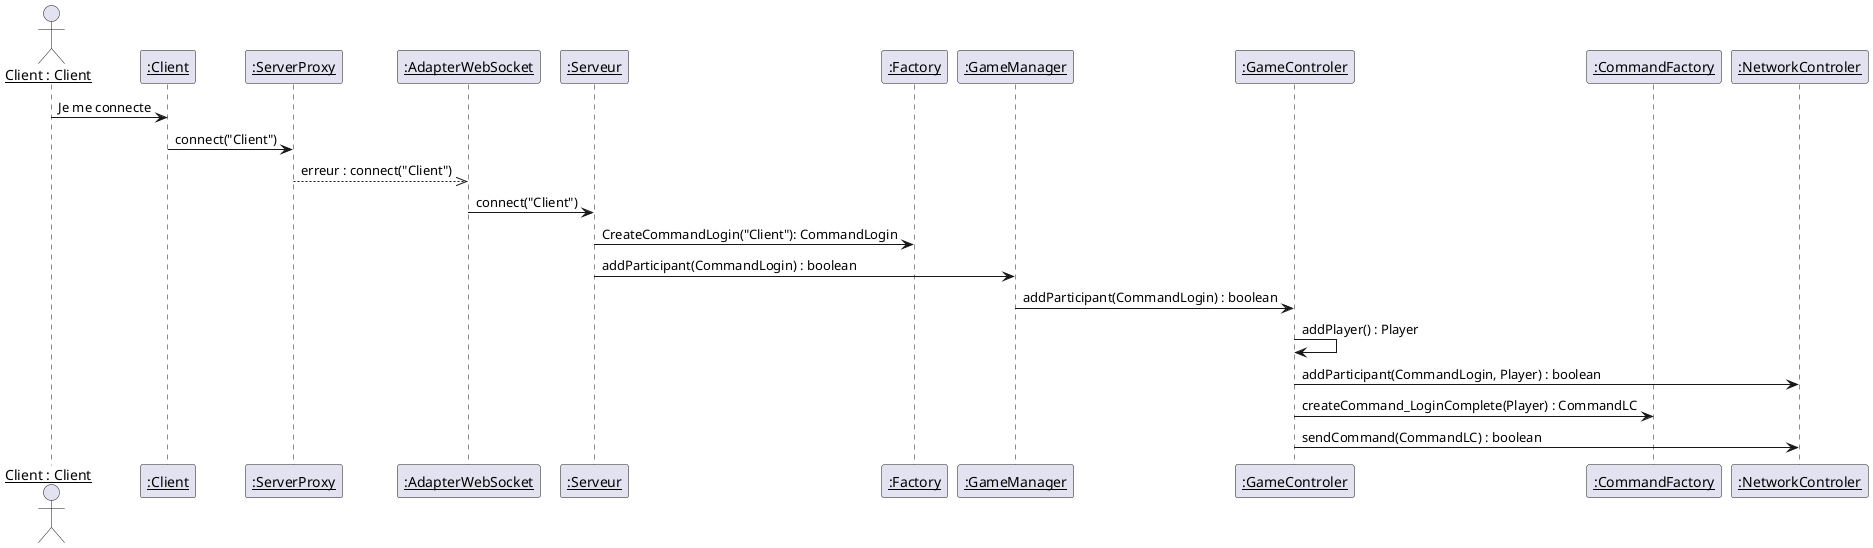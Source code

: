 # Diagrammes de séquence 
# Connexion Client vers Serveur

Pour que le client et le serveur communiquent, il faut une connexion entre ces 2 entités. Pour ce faire, nous utilisons un proxy qui fait le lie entre le TypeScript du client et l'adapter de websocket qui est en Java.

## Connexion d'un client
[plantuml]
....
@startuml

actor "__Client : Client__" as client
participant "__:Client__" as Client
participant "__:ServerProxy__" as ServerProxy
participant "__:AdapterWebSocket__" as AdapterWebSocket
participant "__:Serveur__" as Serveur

participant "__:Factory__" as Factory
participant "__:GameManager__" as GameManager
participant "__:GameControler__" as GameControler
participant "__:CommandFactory__" as CommandFactory
participant "__:NetworkControler__" as NetworkControler

client -> Client : Je me connecte
Client -> ServerProxy : connect("Client")
ServerProxy -->> AdapterWebSocket : erreur : connect("Client")
AdapterWebSocket -> Serveur : connect("Client")
Serveur -> Factory : CreateCommandLogin("Client"): CommandLogin
Serveur -> GameManager : addParticipant(CommandLogin) : boolean
GameManager -> GameControler : addParticipant(CommandLogin) : boolean
GameControler -> GameControler : addPlayer() : Player
GameControler -> NetworkControler : addParticipant(CommandLogin, Player) : boolean
GameControler -> CommandFactory : createCommand_LoginComplete(Player) : CommandLC
GameControler -> NetworkControler : sendCommand(CommandLC) : boolean
@enduml
....

[plantuml]
....
@startuml

Client -> ServerProxy : connect("Joueur")
ServerProxy -->> AdapterWebSocket : "Connection"
AdapterWebSocket --> Serveur : connect("Joueur")

@enduml
....



## Echange entre un joueur et la banque/le port
[plantuml]
....

actor "__Nathan : Client__" as nathan
actor "__Autres : Client__" as autres
participant "__:Client__" as Client
participant "__:ServerProxy__" as ServerProxy
participant "__:AdapterWebSocket__" as AdapterWebSocket
participant "__:Serveur__" as Serveur

nathan -> Client : Echanger 4 pierres et 1 brique
Client -> ServerProxy : Erreur : Echanger({"pierre":4}, {"brique":1})
ServerProxy ->> AdapterWebSocket : Echanger({"pierre":4}, {"brique":1})
AdapterWebSocket -> Serveur : Echanger({"pierre":4}, {"brique":1})
AdapterWebSocket ->> ServerProxy : erreur


Serveur -> AdapterWebSocket : result("Nathan perd x ressources")
Serveur -> AdapterWebSocket : result("La/les carte(s) xx")
AdapterWebSocket ->> ServerProxy : result("Nathan perd x ressources")
AdapterWebSocket ->> ServerProxy : result("La/les carte(s) xx")
ServerProxy -> Client : result("Nathan perd x ressources")
ServerProxy -> Client : result("La/les carte(s) xx")
Client -> autres : result("Nathan perd x ressources")
Client -> nathan : result("La/les carte(s) xx")
....

## Echange entre un joueur et un autre joueur
[plantuml]
....

actor "__Nathan : Client__" as nathan
actor "__Sunye : Client__" as sunye
participant "__:Client__" as Client
participant "__:ServerProxy__" as ServerProxy
participant "__:AdapterWebSocket__" as AdapterWebSocket
participant "__:Serveur__" as Serveur

nathan -> Client : Echanger 1 pierre contre 1 brique à Sunye
Client -> ServerProxy : Erreur : Echanger({"pierre":1}, {"brique":1}, "Nathan")
ServerProxy -->> AdapterWebSocket : Echanger({"pierre":1}, {"brique":1}, "Nathan")
AdapterWebSocket -> Serveur : Echanger({"pierre":1}, {"brique":1}, "Nathan")
AdapterWebSocket ->> ServerProxy : error


Serveur -> AdapterWebSocket : result("Nathan te propose un échange avec les ressources 1 pierre contre 1 brique")
AdapterWebSocket -->> ServerProxy : result("Nathan te propose un échange avec les ressources 1 pierre contre 1 brique")
ServerProxy -> Client : result("Nathan te propose un échange avec les ressources 1 pierre contre 1 brique")
Client -> sunye : result("Nathan te propose un échange avec les ressources 1 pierre contre 1 brique")
....

## Achat d'une carte par un Joueur
[plantuml]
....
actor "__Nathan : Client__" as nathan
actor "__Autres : Client__" as autres
participant "__:Client__" as Client
participant "__:ServerProxy__" as ServerProxy
participant "__:AdapterWebSocket__" as AdapterWebSocket
participant "__:Serveur__" as Serveur

nathan -> Client : Acheter une carte
Client -> ServerProxy : Erreur : AcheterCarte()
ServerProxy ->> AdapterWebSocket : AcheterCarte()
AdapterWebSocket -> Serveur : AcheterCarte()
AdapterWebSocket ->> ServerProxy : erreur

Serveur -> AdapterWebSocket : result("Nathan a acheté une carte")
Serveur -> AdapterWebSocket : result("La carte xx")
AdapterWebSocket ->> ServerProxy : result("Nathan a acheté une carte")
AdapterWebSocket ->> ServerProxy : result("La carte xx")
ServerProxy -> Client : result("Nathan a acheté une carte")
ServerProxy -> Client : result("La carte xx")
Client -> autres : result("Nathan a acheté une carte")
Client -> nathan : result("La carte xx")
....

## Un joueur bouge le voleur
[plantuml]
....
actor "__Nathan : Client__" as nathan
actor "__Sunye : Client__" as sunye
actor "__Autres : Client__" as autres
participant "__:Client__" as Client
participant "__:ServerProxy__" as ServerProxy
participant "__:AdapterWebSocket__" as AdapterWebSocket
participant "__:Serveur__" as Serveur

sunye -> Client : Je bouge le voleur sur la case 2 et je prend une carte de Nathan
Client -> ServerProxy : BougerVoleur(map[2], "Nathan")
ServerProxy ->> AdapterWebSocket : Erreur : BougerVoleur(map[2], "Nathan")
AdapterWebSocket -> Serveur : BougerVoleur(map[2], "Nathan")
AdapterWebSocket ->> ServerProxy : erreur


Serveur -> AdapterWebSocket : result("Bouger voleur et Nathan perd une carte et Sunye gagne une carte")
Serveur -> AdapterWebSocket : result("Perdre une carte de la ressource xx et bouger voleur et Sunye gagne une carte")
Serveur -> AdapterWebSocket : result("La ressource volée et bouger voleur et Nathan perd une carte")
AdapterWebSocket ->> ServerProxy : result("Bouger voleur et Nathan perd une carte et Sunye gagne une carte")
AdapterWebSocket ->> ServerProxy : result("Perdre une carte de la ressource xx et bouger voleur et Sunye gagne une carte")
AdapterWebSocket ->> ServerProxy : result("La ressource volée et bouger voleur et Nathan perd une carte")
ServerProxy -> Client : result("Bouger voleur et Nathan perd une carte et Sunye gagne une carte")
ServerProxy -> Client : result("Perdre une carte de la ressource xx et bouger voleur et Sunye gagne une carte")
ServerProxy -> Client : result("La ressource volée et bouger voleur et Nathan perd une carte")
Client -> autres : result("Bouger voleur et Nathan perd une carte et Sunye gagne une carte")
Client -> nathan : result("Perdre une carte de la ressource xx et bouger voleur et Sunye gagne une carte")
Client -> sunye : result("La ressource volée et bouger voleur et Nathan perd une carte")
....

## Un joueur constuit un batiment 
[plantuml]
....
actor "__Nathan : Client__" as nathan
actor "__Autres : Client__" as autres
participant "__:Client__" as Client
participant "__:ServerProxy__" as ServerProxy
participant "__:AdapterWebSocket__" as AdapterWebSocket
participant "__:Serveur__" as Serveur

nathan -> Client : Je construis une colonie en case 2 emplacement 2
Client -> ServerProxy : ConstruireBatiment(Structure.Colonie, map[2].[2])
ServerProxy ->> AdapterWebSocket : Erreur : ConstruireBatiment(Structure.Colonie, map[2].[2])
AdapterWebSocket -> Serveur : ConstruireColonie(typeStructure, emplacement)
AdapterWebSocket ->> ServerProxy : erreur

Serveur -> AdapterWebSocket : result("Placer colonie en case 2, emplacement 2 de Nathan")
AdapterWebSocket ->> ServerProxy : result("Placer colonie en case 2, emplacement 2 de Nathan")
ServerProxy -> Client : result("Placer colonie en case 2, emplacement 2 de Nathan")
Client -> autres : result("Placer colonie en case 2, emplacement 2 de Nathan")
Client -> nathan : result("Placer colonie en case 2, emplacement 2 de Nathan")
....

## Un joueur active une carte
[plantuml]
....
actor "__Nathan : Client__" as nathan
actor "__Autres : Client__" as autres
participant "__:Client__" as Client
participant "__:ServerProxy__" as ServerProxy
participant "__:AdapterWebSocket__" as AdapterWebSocket
participant "__:Serveur__" as Serveur

nathan -> Client : J'active la carte progres
Client -> ServerProxy : UtiliserCarte(CarteDeveloppement.Progres.xx)
ServerProxy ->> AdapterWebSocket : Erreur : UtiliserCarte(CarteDeveloppement.Progres.xx)
AdapterWebSocket -> Serveur : UtiliserCarte(CarteDeveloppement.Progres.xx)
AdapterWebSocket ->> ServerProxy : erreur

Serveur -> AdapterWebSocket : result("Nathan a utilisé une carte progrès avec les actions xxx")
AdapterWebSocket ->> ServerProxy : result("Nathan a utilisé une carte progrès avec les actions xxx")
ServerProxy -> Client : result("Nathan a utilisé une carte progrès avec les actions xxx")
Client -> autres : result("Nathan a utilisé une carte progrès avec les actions xxx")
Client -> nathan : result("Nathan a utilisé une carte progrès avec les actions xxx")
....

## Un joueur a fait 7 (activation du voleur)
[plantuml]
....
actor "__Tout le monde : Client__" as toutLeMonde
participant "__:Client__" as Client
participant "__:ServerProxy__" as ServerProxy
participant "__:AdapterWebSocket__" as AdapterWebSocket
participant "__:Serveur__" as Serveur

Serveur -> Serveur : LancerDés() = 7

Serveur -> AdapterWebSocket : result("Le voleur a été activé et vous perdez la moitié des cartes si plus de 7")
AdapterWebSocket ->> ServerProxy : result("Le voleur a été activé et vous perdez la moitié des cartes si plus de 7")
ServerProxy -> Client : result("Le voleur a été activé et vous perdez la moitié des cartes si plus de 7")


toutLeMonde -> Client : Je jette ces cartes là
Client -> ServerProxy : JeterCartes(xxx)
ServerProxy ->> AdapterWebSocket : Erreur : JeterCartes(xxx)
AdapterWebSocket -> Serveur : JeterCartes(xxx)
AdapterWebSocket ->> ServerProxy : erreur

Serveur -> AdapterWebSocket : result("Le joueur x jette xx cartes, le joueur y jette yy cartes ...")
AdapterWebSocket ->> ServerProxy : result("Le joueur x jette xx cartes, le joueur y jette yy cartes ...")
ServerProxy -> Client : result("Le joueur x jette xx cartes, le joueur y jette yy cartes ...")
Client -> toutLeMonde : result("Le joueur x jette xx cartes, le joueur y jette yy cartes ...")
....

## Un joueur fini son tour et gagne
[plantuml]
....
actor "__Tout le monde : Client__" as toutLeMonde
participant "__:Client__" as Client
participant "__:ServerProxy__" as ServerProxy
participant "__:AdapterWebSocket__" as AdapterWebSocket
participant "__:Serveur__" as Serveur

Serveur -> Serveur : VerifCondiVictoire()

Serveur -> AdapterWebSocket : result("Nathan a gagné")
AdapterWebSocket ->> ServerProxy : result("Nathan a gagné")
ServerProxy -> Client : result("Nathan a gagné")

....
